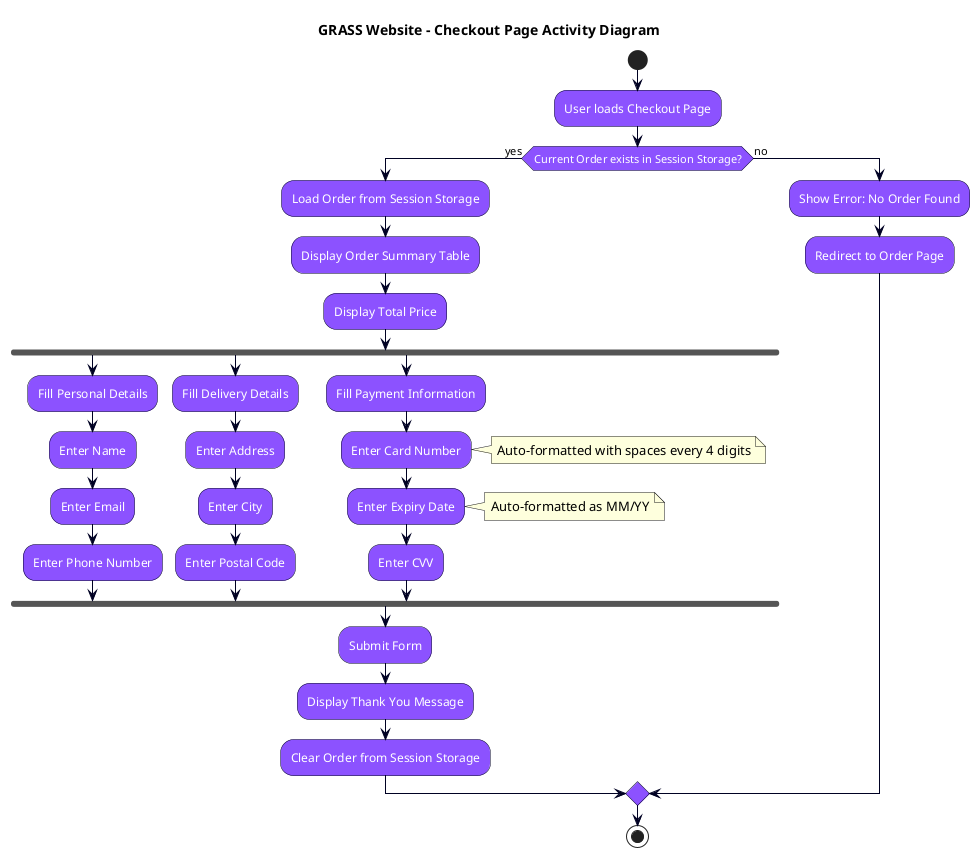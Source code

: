 @startuml Checkout Page Activity Diagram
skinparam backgroundColor #FFFFFF
skinparam activityBackgroundColor #8c52ff
skinparam activityBorderColor #000123
skinparam activityFontColor #FFFFFF
skinparam arrowColor #000123

title GRASS Website - Checkout Page Activity Diagram

start

:User loads Checkout Page;

if (Current Order exists in Session Storage?) then (yes)
  :Load Order from Session Storage;
  :Display Order Summary Table;
  :Display Total Price;
  
  fork
    :Fill Personal Details;
    :Enter Name;
    :Enter Email;
    :Enter Phone Number;
  fork again
    :Fill Delivery Details;
    :Enter Address;
    :Enter City;
    :Enter Postal Code;
  fork again
    :Fill Payment Information;
    :Enter Card Number;
    note right: Auto-formatted with spaces every 4 digits
    :Enter Expiry Date;
    note right: Auto-formatted as MM/YY
    :Enter CVV;
  end fork
  
  :Submit Form;
  
  :Display Thank You Message;
  :Clear Order from Session Storage;
  
else (no)
  :Show Error: No Order Found;
  :Redirect to Order Page;
endif

stop
@enduml
